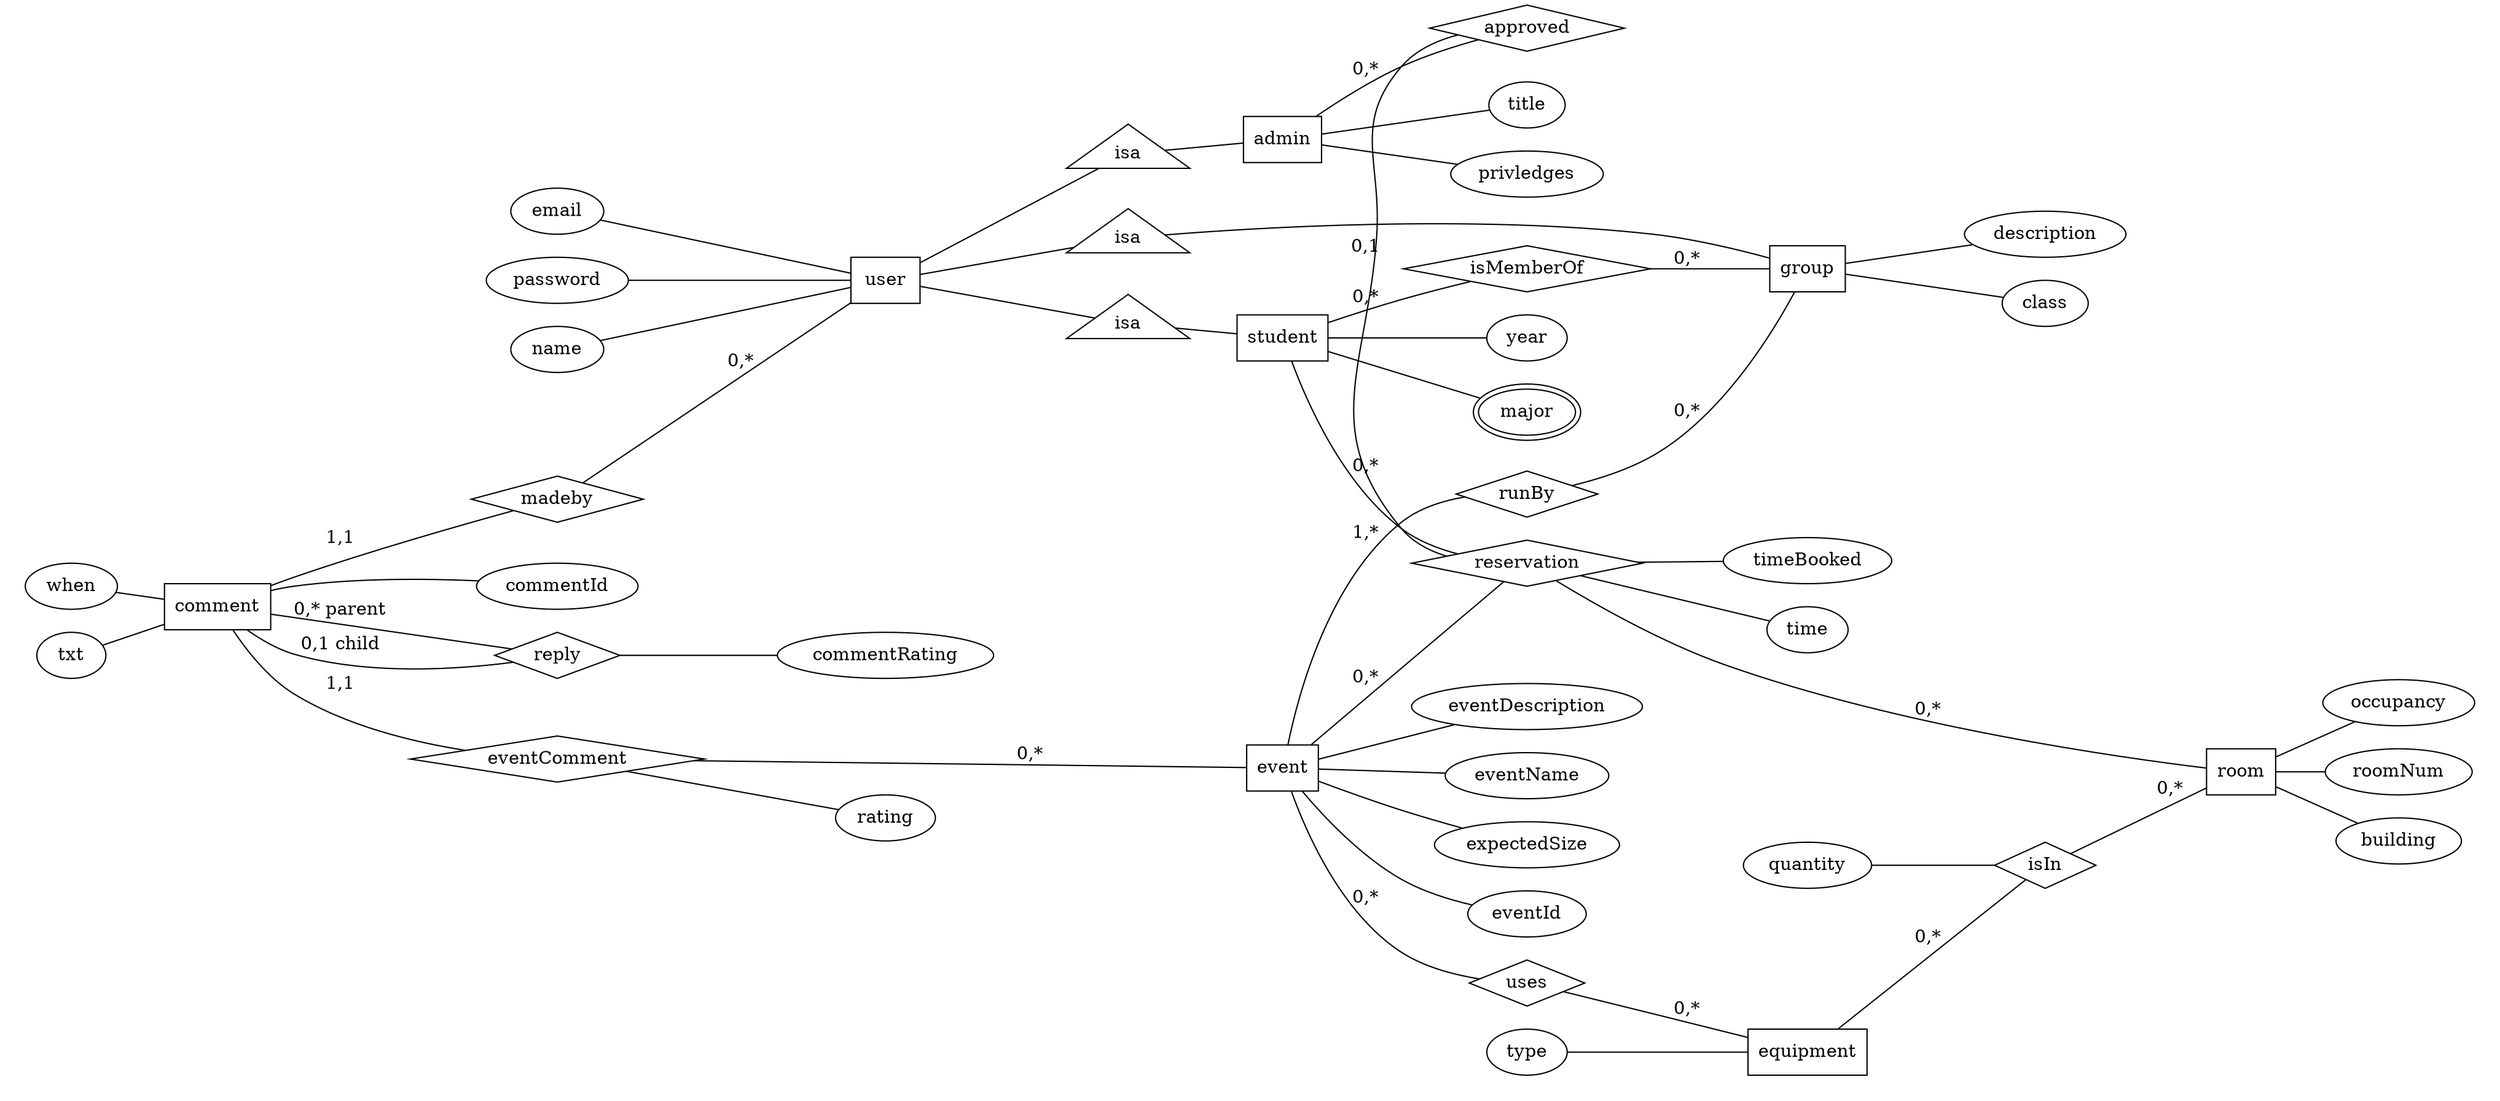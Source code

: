 graph{
rankdir=LR;

group [shape=box];
event [shape=box];
user [shape=box];
admin [shape=box];
student [shape=box];
room [shape=box];
//session [shape=box];
comment [shape=box];
equipment [shape=box];

isaadmin [shape=triangle,label=isa];
isastudent [shape=triangle,label=isa];
isagroup [shape=triangle,label=isa];

isMemberOf [shape=diamond];
reservation [shape=diamond]; //make this an entity and relations not one-to-one?
//loggedIn [shape=diamond];
eventComment [shape=diamond];
madeby [shape=diamond];
reply [shape=diamond];
isIn [shape=diamond];
uses [shape=diamond];
runBy [shape=diamond];
approved [shape=diamond];

//stuff[peripheries=2];
major [peripheries=2];

//session--loggedIn [label="0,1"];
//loggedIn--user [label="0,*"];

eventComment--event [label="0,*"];
comment--eventComment [label="1,1"];
comment--madeby [label="1,1"];
madeby--user [label="0,*"];



equipment--isIn [label="0,*"];
isIn--room [label="0,*"];

event--runBy [label="1,*"];
runBy--group [label="0,*"];
event--uses [label="0,*"];
uses--equipment [label="0,*"]; //why was this a 1,*?

//primary key of reservation is room and time?
student--reservation [label="0,*"];
reservation--room [label="0,*"];
reservation--event [label="0,*"]; //events can be in un-reservable places
admin--approved [label="0,*"];
approved--reservation [label="0,1"];

//attributes
subgraph cluster_users{
style=invis;
user--isastudent--student;
user--isaadmin--admin;
user--isagroup--group;


student--isMemberOf [label="0,*"];
isMemberOf--group [label="0,*"];


subgraph cluster_usergraph {
style=invis;

name--user;
email--user; //key
password--user;
}
subgraph cluster_studentgraph{
style=invis;

student--year;
student--major;
}

subgraph cluster_admingraph{
style=invis;

admin--privledges;
admin--title;
}

subgraph cluster_groupgraph{
style=invis;

group--class;
group--description;
//group--groupName; //key
//group--groupEmail; 
}
}

subgraph cluster_roomgraph{
style=invis;

room--building; //key
room--roomNum; //key
room--occupancy;
//stuff--room;
}

subgraph cluster_eventgraph{
style=invis;

event--eventName;
event--eventDescription;
event--eventId; //key
event--expectedSize;
}

subgraph cluster_reservationgraph{
style=invis;

reservation--time;
reservation--timeBooked;
}

eventComment--rating;

subgraph cluster_commentgraph{
style=invis;

comment--reply [label="0,* parent"];
reply--comment [label="0,1 child"];

reply--commentRating;
when--comment;
txt--comment;
comment--commentId; //key
}

subgraph cluster_equipmentgraph{
style=invis;

type--equipment;
}
quantity--isIn;
}
